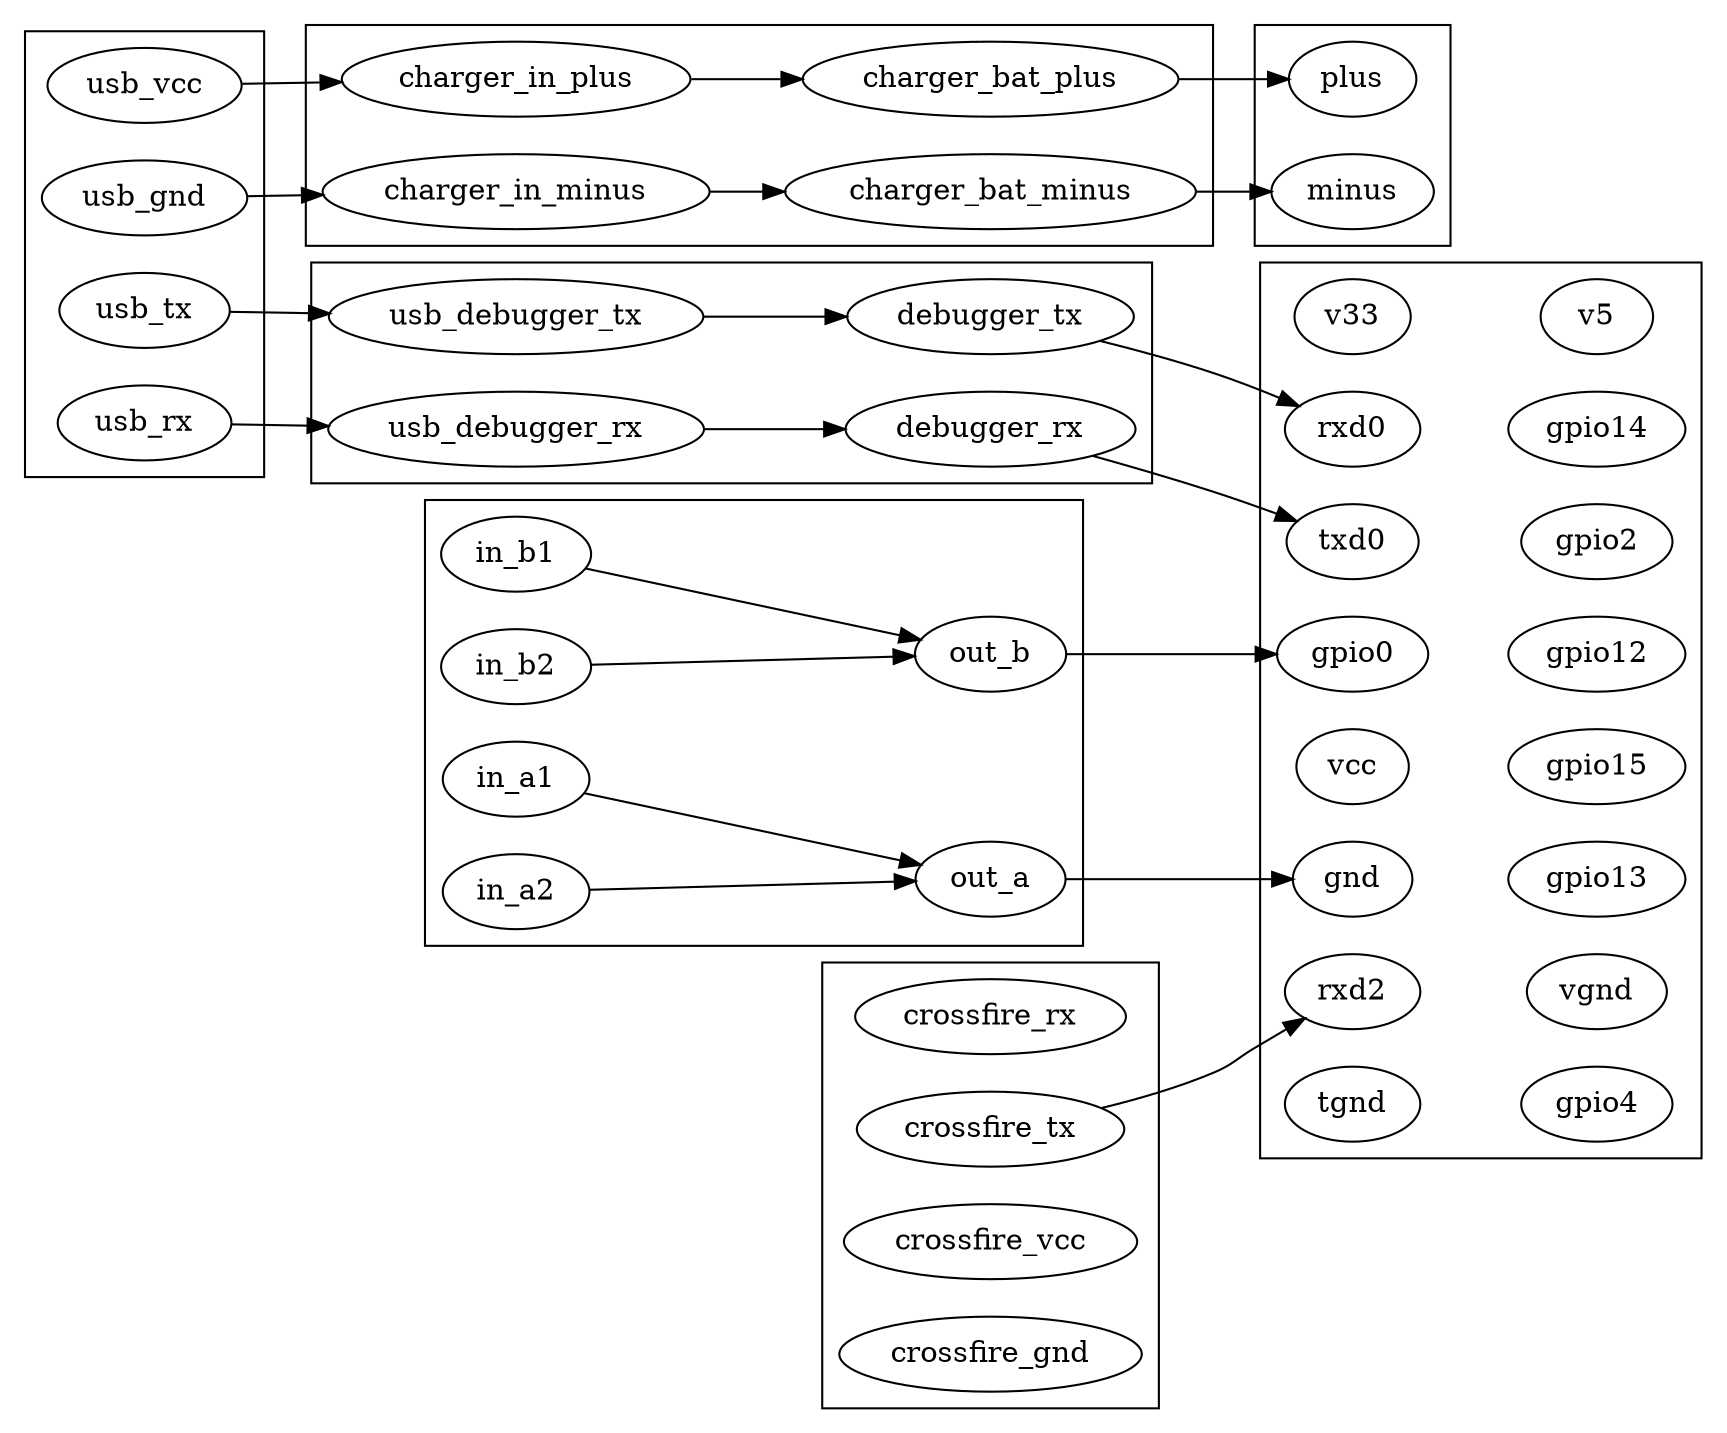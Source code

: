 digraph Marover {
rankdir=LR
   subgraph cluster_battery {
        plus
        minus
   }
subgraph cluster_espcam {
edge [style=invis];
v33 -> v5
rxd2 -> vgnd
gpio0 ->  gpio12
gnd -> gpio13
vcc -> gpio15
rxd0 -> gpio14
txd0 -> gpio2
tgnd -> gpio4

}

   subgraph cluster_switch {
   in_a1 -> out_a -> gnd
   in_a2 -> out_a
   in_b1 -> out_b -> gpio0
   in_b2 -> out_b
   }

   subgraph cluster_usb {
   usb_vcc usb_gnd    usb_tx    usb_rx

   }

   subgraph cluster_charger {
   usb_vcc -> charger_in_plus ->  charger_bat_plus -> plus
   usb_gnd -> charger_in_minus ->  charger_bat_minus -> minus
   }

   subgraph cluster_debugger {
      usb_tx -> usb_debugger_tx -> debugger_tx -> rxd0
      usb_rx -> usb_debugger_rx -> debugger_rx -> txd0

   }
   subgraph cluster_tbs {
   crossfire_rx
   crossfire_tx -> rxd2
   crossfire_vcc
   crossfire_gnd
   }

}
